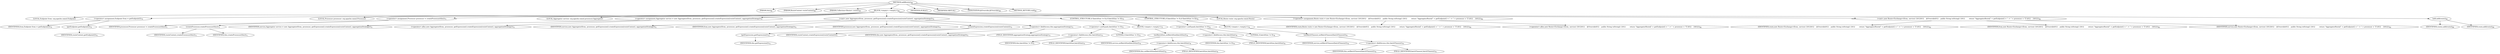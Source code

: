 digraph "addRoutes" {  
"138" [label = <(METHOD,addRoutes)<SUB>68</SUB>> ]
"14" [label = <(PARAM,this)<SUB>68</SUB>> ]
"139" [label = <(PARAM,RouteContext routeContext)<SUB>69</SUB>> ]
"140" [label = <(PARAM,Collection&lt;Route&gt; routes)<SUB>69</SUB>> ]
"141" [label = <(BLOCK,&lt;empty&gt;,&lt;empty&gt;)<SUB>69</SUB>> ]
"142" [label = <(LOCAL,Endpoint from: org.apache.camel.Endpoint)> ]
"143" [label = <(&lt;operator&gt;.assignment,Endpoint from = getEndpoint())<SUB>70</SUB>> ]
"144" [label = <(IDENTIFIER,from,Endpoint from = getEndpoint())<SUB>70</SUB>> ]
"145" [label = <(getEndpoint,getEndpoint())<SUB>70</SUB>> ]
"146" [label = <(IDENTIFIER,routeContext,getEndpoint())<SUB>70</SUB>> ]
"147" [label = <(LOCAL,Processor processor: org.apache.camel.Processor)> ]
"148" [label = <(&lt;operator&gt;.assignment,Processor processor = createProcessor(this))<SUB>71</SUB>> ]
"149" [label = <(IDENTIFIER,processor,Processor processor = createProcessor(this))<SUB>71</SUB>> ]
"150" [label = <(createProcessor,createProcessor(this))<SUB>71</SUB>> ]
"151" [label = <(IDENTIFIER,routeContext,createProcessor(this))<SUB>71</SUB>> ]
"13" [label = <(IDENTIFIER,this,createProcessor(this))<SUB>71</SUB>> ]
"17" [label = <(LOCAL,Aggregator service: org.apache.camel.processor.Aggregator)> ]
"152" [label = <(&lt;operator&gt;.assignment,Aggregator service = new Aggregator(from, processor, getExpression().createExpression(routeContext), aggregationStrategy))<SUB>72</SUB>> ]
"153" [label = <(IDENTIFIER,service,Aggregator service = new Aggregator(from, processor, getExpression().createExpression(routeContext), aggregationStrategy))<SUB>72</SUB>> ]
"154" [label = <(&lt;operator&gt;.alloc,new Aggregator(from, processor, getExpression().createExpression(routeContext), aggregationStrategy))<SUB>72</SUB>> ]
"155" [label = <(&lt;init&gt;,new Aggregator(from, processor, getExpression().createExpression(routeContext), aggregationStrategy))<SUB>72</SUB>> ]
"16" [label = <(IDENTIFIER,service,new Aggregator(from, processor, getExpression().createExpression(routeContext), aggregationStrategy))<SUB>72</SUB>> ]
"156" [label = <(IDENTIFIER,from,new Aggregator(from, processor, getExpression().createExpression(routeContext), aggregationStrategy))<SUB>72</SUB>> ]
"157" [label = <(IDENTIFIER,processor,new Aggregator(from, processor, getExpression().createExpression(routeContext), aggregationStrategy))<SUB>72</SUB>> ]
"158" [label = <(createExpression,createExpression(routeContext))<SUB>72</SUB>> ]
"159" [label = <(getExpression,getExpression())<SUB>72</SUB>> ]
"15" [label = <(IDENTIFIER,this,getExpression())<SUB>72</SUB>> ]
"160" [label = <(IDENTIFIER,routeContext,createExpression(routeContext))<SUB>73</SUB>> ]
"161" [label = <(&lt;operator&gt;.fieldAccess,this.aggregationStrategy)<SUB>73</SUB>> ]
"162" [label = <(IDENTIFIER,this,new Aggregator(from, processor, getExpression().createExpression(routeContext), aggregationStrategy))<SUB>73</SUB>> ]
"163" [label = <(FIELD_IDENTIFIER,aggregationStrategy,aggregationStrategy)<SUB>73</SUB>> ]
"164" [label = <(CONTROL_STRUCTURE,if (batchSize != 0),if (batchSize != 0))<SUB>75</SUB>> ]
"165" [label = <(&lt;operator&gt;.notEquals,batchSize != 0)<SUB>75</SUB>> ]
"166" [label = <(&lt;operator&gt;.fieldAccess,this.batchSize)<SUB>75</SUB>> ]
"167" [label = <(IDENTIFIER,this,batchSize != 0)<SUB>75</SUB>> ]
"168" [label = <(FIELD_IDENTIFIER,batchSize,batchSize)<SUB>75</SUB>> ]
"169" [label = <(LITERAL,0,batchSize != 0)<SUB>75</SUB>> ]
"170" [label = <(BLOCK,&lt;empty&gt;,&lt;empty&gt;)<SUB>75</SUB>> ]
"171" [label = <(setBatchSize,setBatchSize(batchSize))<SUB>76</SUB>> ]
"172" [label = <(IDENTIFIER,service,setBatchSize(batchSize))<SUB>76</SUB>> ]
"173" [label = <(&lt;operator&gt;.fieldAccess,this.batchSize)<SUB>76</SUB>> ]
"174" [label = <(IDENTIFIER,this,setBatchSize(batchSize))<SUB>76</SUB>> ]
"175" [label = <(FIELD_IDENTIFIER,batchSize,batchSize)<SUB>76</SUB>> ]
"176" [label = <(CONTROL_STRUCTURE,if (batchSize != 0),if (batchSize != 0))<SUB>78</SUB>> ]
"177" [label = <(&lt;operator&gt;.notEquals,batchSize != 0)<SUB>78</SUB>> ]
"178" [label = <(&lt;operator&gt;.fieldAccess,this.batchSize)<SUB>78</SUB>> ]
"179" [label = <(IDENTIFIER,this,batchSize != 0)<SUB>78</SUB>> ]
"180" [label = <(FIELD_IDENTIFIER,batchSize,batchSize)<SUB>78</SUB>> ]
"181" [label = <(LITERAL,0,batchSize != 0)<SUB>78</SUB>> ]
"182" [label = <(BLOCK,&lt;empty&gt;,&lt;empty&gt;)<SUB>78</SUB>> ]
"183" [label = <(setBatchTimeout,setBatchTimeout(batchTimeout))<SUB>79</SUB>> ]
"184" [label = <(IDENTIFIER,service,setBatchTimeout(batchTimeout))<SUB>79</SUB>> ]
"185" [label = <(&lt;operator&gt;.fieldAccess,this.batchTimeout)<SUB>79</SUB>> ]
"186" [label = <(IDENTIFIER,this,setBatchTimeout(batchTimeout))<SUB>79</SUB>> ]
"187" [label = <(FIELD_IDENTIFIER,batchTimeout,batchTimeout)<SUB>79</SUB>> ]
"19" [label = <(LOCAL,Route route: org.apache.camel.Route)> ]
"188" [label = <(&lt;operator&gt;.assignment,Route route = new Route&lt;Exchange&gt;(from, service) {\012\012    @Override\012    public String toString() {\012        return &quot;AggregatorRoute[&quot; + getEndpoint() + &quot; -&gt; &quot; + processor + &quot;]&quot;;\012    }\012})<SUB>82</SUB>> ]
"189" [label = <(IDENTIFIER,route,Route route = new Route&lt;Exchange&gt;(from, service) {\012\012    @Override\012    public String toString() {\012        return &quot;AggregatorRoute[&quot; + getEndpoint() + &quot; -&gt; &quot; + processor + &quot;]&quot;;\012    }\012})<SUB>82</SUB>> ]
"190" [label = <(&lt;operator&gt;.alloc,new Route&lt;Exchange&gt;(from, service) {\012\012    @Override\012    public String toString() {\012        return &quot;AggregatorRoute[&quot; + getEndpoint() + &quot; -&gt; &quot; + processor + &quot;]&quot;;\012    }\012})<SUB>82</SUB>> ]
"191" [label = <(&lt;init&gt;,new Route&lt;Exchange&gt;(from, service) {\012\012    @Override\012    public String toString() {\012        return &quot;AggregatorRoute[&quot; + getEndpoint() + &quot; -&gt; &quot; + processor + &quot;]&quot;;\012    }\012})<SUB>82</SUB>> ]
"18" [label = <(IDENTIFIER,route,new Route&lt;Exchange&gt;(from, service) {\012\012    @Override\012    public String toString() {\012        return &quot;AggregatorRoute[&quot; + getEndpoint() + &quot; -&gt; &quot; + processor + &quot;]&quot;;\012    }\012})<SUB>82</SUB>> ]
"192" [label = <(IDENTIFIER,from,new Route&lt;Exchange&gt;(from, service) {\012\012    @Override\012    public String toString() {\012        return &quot;AggregatorRoute[&quot; + getEndpoint() + &quot; -&gt; &quot; + processor + &quot;]&quot;;\012    }\012})<SUB>82</SUB>> ]
"193" [label = <(IDENTIFIER,service,new Route&lt;Exchange&gt;(from, service) {\012\012    @Override\012    public String toString() {\012        return &quot;AggregatorRoute[&quot; + getEndpoint() + &quot; -&gt; &quot; + processor + &quot;]&quot;;\012    }\012})<SUB>82</SUB>> ]
"194" [label = <(add,add(route))<SUB>89</SUB>> ]
"195" [label = <(IDENTIFIER,routes,add(route))<SUB>89</SUB>> ]
"196" [label = <(IDENTIFIER,route,add(route))<SUB>89</SUB>> ]
"197" [label = <(MODIFIER,PUBLIC)> ]
"198" [label = <(MODIFIER,VIRTUAL)> ]
"199" [label = <(ANNOTATION,@Override,@Override)<SUB>68</SUB>> ]
"200" [label = <(METHOD_RETURN,void)<SUB>69</SUB>> ]
  "138" -> "14" 
  "138" -> "139" 
  "138" -> "140" 
  "138" -> "141" 
  "138" -> "197" 
  "138" -> "198" 
  "138" -> "199" 
  "138" -> "200" 
  "141" -> "142" 
  "141" -> "143" 
  "141" -> "147" 
  "141" -> "148" 
  "141" -> "17" 
  "141" -> "152" 
  "141" -> "155" 
  "141" -> "164" 
  "141" -> "176" 
  "141" -> "19" 
  "141" -> "188" 
  "141" -> "191" 
  "141" -> "194" 
  "143" -> "144" 
  "143" -> "145" 
  "145" -> "146" 
  "148" -> "149" 
  "148" -> "150" 
  "150" -> "151" 
  "150" -> "13" 
  "152" -> "153" 
  "152" -> "154" 
  "155" -> "16" 
  "155" -> "156" 
  "155" -> "157" 
  "155" -> "158" 
  "155" -> "161" 
  "158" -> "159" 
  "158" -> "160" 
  "159" -> "15" 
  "161" -> "162" 
  "161" -> "163" 
  "164" -> "165" 
  "164" -> "170" 
  "165" -> "166" 
  "165" -> "169" 
  "166" -> "167" 
  "166" -> "168" 
  "170" -> "171" 
  "171" -> "172" 
  "171" -> "173" 
  "173" -> "174" 
  "173" -> "175" 
  "176" -> "177" 
  "176" -> "182" 
  "177" -> "178" 
  "177" -> "181" 
  "178" -> "179" 
  "178" -> "180" 
  "182" -> "183" 
  "183" -> "184" 
  "183" -> "185" 
  "185" -> "186" 
  "185" -> "187" 
  "188" -> "189" 
  "188" -> "190" 
  "191" -> "18" 
  "191" -> "192" 
  "191" -> "193" 
  "194" -> "195" 
  "194" -> "196" 
}
